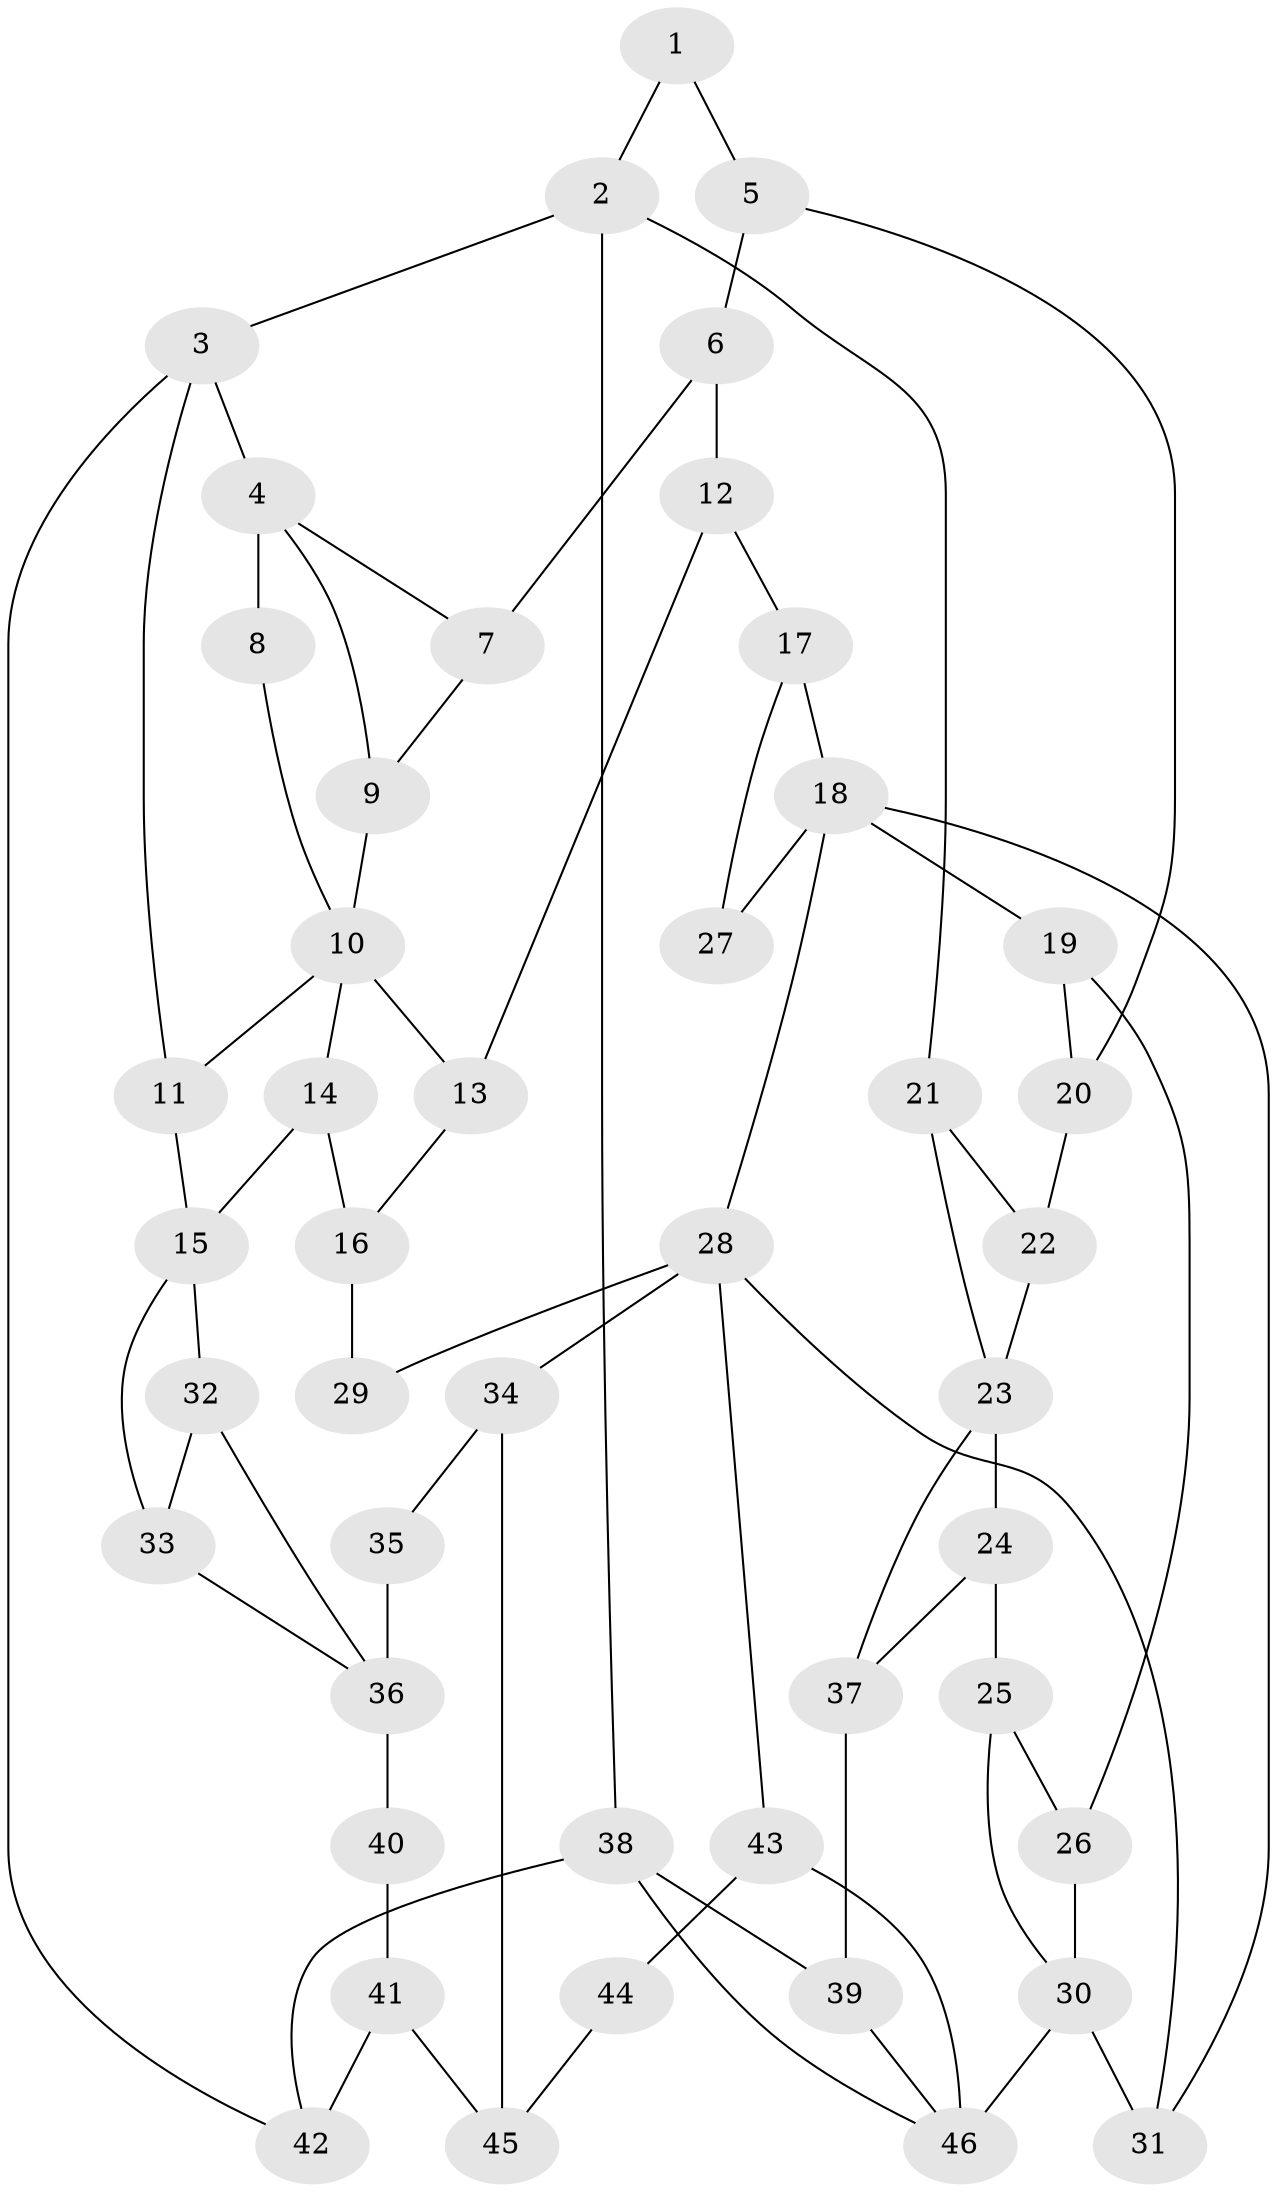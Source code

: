 // original degree distribution, {3: 0.03260869565217391, 6: 0.21739130434782608, 4: 0.21739130434782608, 5: 0.532608695652174}
// Generated by graph-tools (version 1.1) at 2025/38/03/09/25 02:38:23]
// undirected, 46 vertices, 73 edges
graph export_dot {
graph [start="1"]
  node [color=gray90,style=filled];
  1;
  2;
  3;
  4;
  5;
  6;
  7;
  8;
  9;
  10;
  11;
  12;
  13;
  14;
  15;
  16;
  17;
  18;
  19;
  20;
  21;
  22;
  23;
  24;
  25;
  26;
  27;
  28;
  29;
  30;
  31;
  32;
  33;
  34;
  35;
  36;
  37;
  38;
  39;
  40;
  41;
  42;
  43;
  44;
  45;
  46;
  1 -- 2 [weight=1.0];
  1 -- 5 [weight=1.0];
  2 -- 3 [weight=1.0];
  2 -- 21 [weight=1.0];
  2 -- 38 [weight=1.0];
  3 -- 4 [weight=1.0];
  3 -- 11 [weight=1.0];
  3 -- 42 [weight=1.0];
  4 -- 7 [weight=1.0];
  4 -- 8 [weight=2.0];
  4 -- 9 [weight=1.0];
  5 -- 6 [weight=1.0];
  5 -- 20 [weight=1.0];
  6 -- 7 [weight=2.0];
  6 -- 12 [weight=1.0];
  7 -- 9 [weight=1.0];
  8 -- 10 [weight=1.0];
  9 -- 10 [weight=1.0];
  10 -- 11 [weight=1.0];
  10 -- 13 [weight=2.0];
  10 -- 14 [weight=1.0];
  11 -- 15 [weight=2.0];
  12 -- 13 [weight=1.0];
  12 -- 17 [weight=1.0];
  13 -- 16 [weight=1.0];
  14 -- 15 [weight=2.0];
  14 -- 16 [weight=1.0];
  15 -- 32 [weight=1.0];
  15 -- 33 [weight=1.0];
  16 -- 29 [weight=1.0];
  17 -- 18 [weight=1.0];
  17 -- 27 [weight=2.0];
  18 -- 19 [weight=1.0];
  18 -- 27 [weight=1.0];
  18 -- 28 [weight=1.0];
  18 -- 31 [weight=1.0];
  19 -- 20 [weight=1.0];
  19 -- 26 [weight=1.0];
  20 -- 22 [weight=1.0];
  21 -- 22 [weight=1.0];
  21 -- 23 [weight=1.0];
  22 -- 23 [weight=1.0];
  23 -- 24 [weight=3.0];
  23 -- 37 [weight=1.0];
  24 -- 25 [weight=2.0];
  24 -- 37 [weight=1.0];
  25 -- 26 [weight=1.0];
  25 -- 30 [weight=1.0];
  26 -- 30 [weight=1.0];
  28 -- 29 [weight=2.0];
  28 -- 31 [weight=1.0];
  28 -- 34 [weight=1.0];
  28 -- 43 [weight=1.0];
  30 -- 31 [weight=2.0];
  30 -- 46 [weight=2.0];
  32 -- 33 [weight=1.0];
  32 -- 36 [weight=1.0];
  33 -- 36 [weight=1.0];
  34 -- 35 [weight=1.0];
  34 -- 45 [weight=1.0];
  35 -- 36 [weight=2.0];
  36 -- 40 [weight=2.0];
  37 -- 39 [weight=1.0];
  38 -- 39 [weight=1.0];
  38 -- 42 [weight=1.0];
  38 -- 46 [weight=1.0];
  39 -- 46 [weight=1.0];
  40 -- 41 [weight=2.0];
  41 -- 42 [weight=2.0];
  41 -- 45 [weight=2.0];
  43 -- 44 [weight=2.0];
  43 -- 46 [weight=2.0];
  44 -- 45 [weight=2.0];
}
